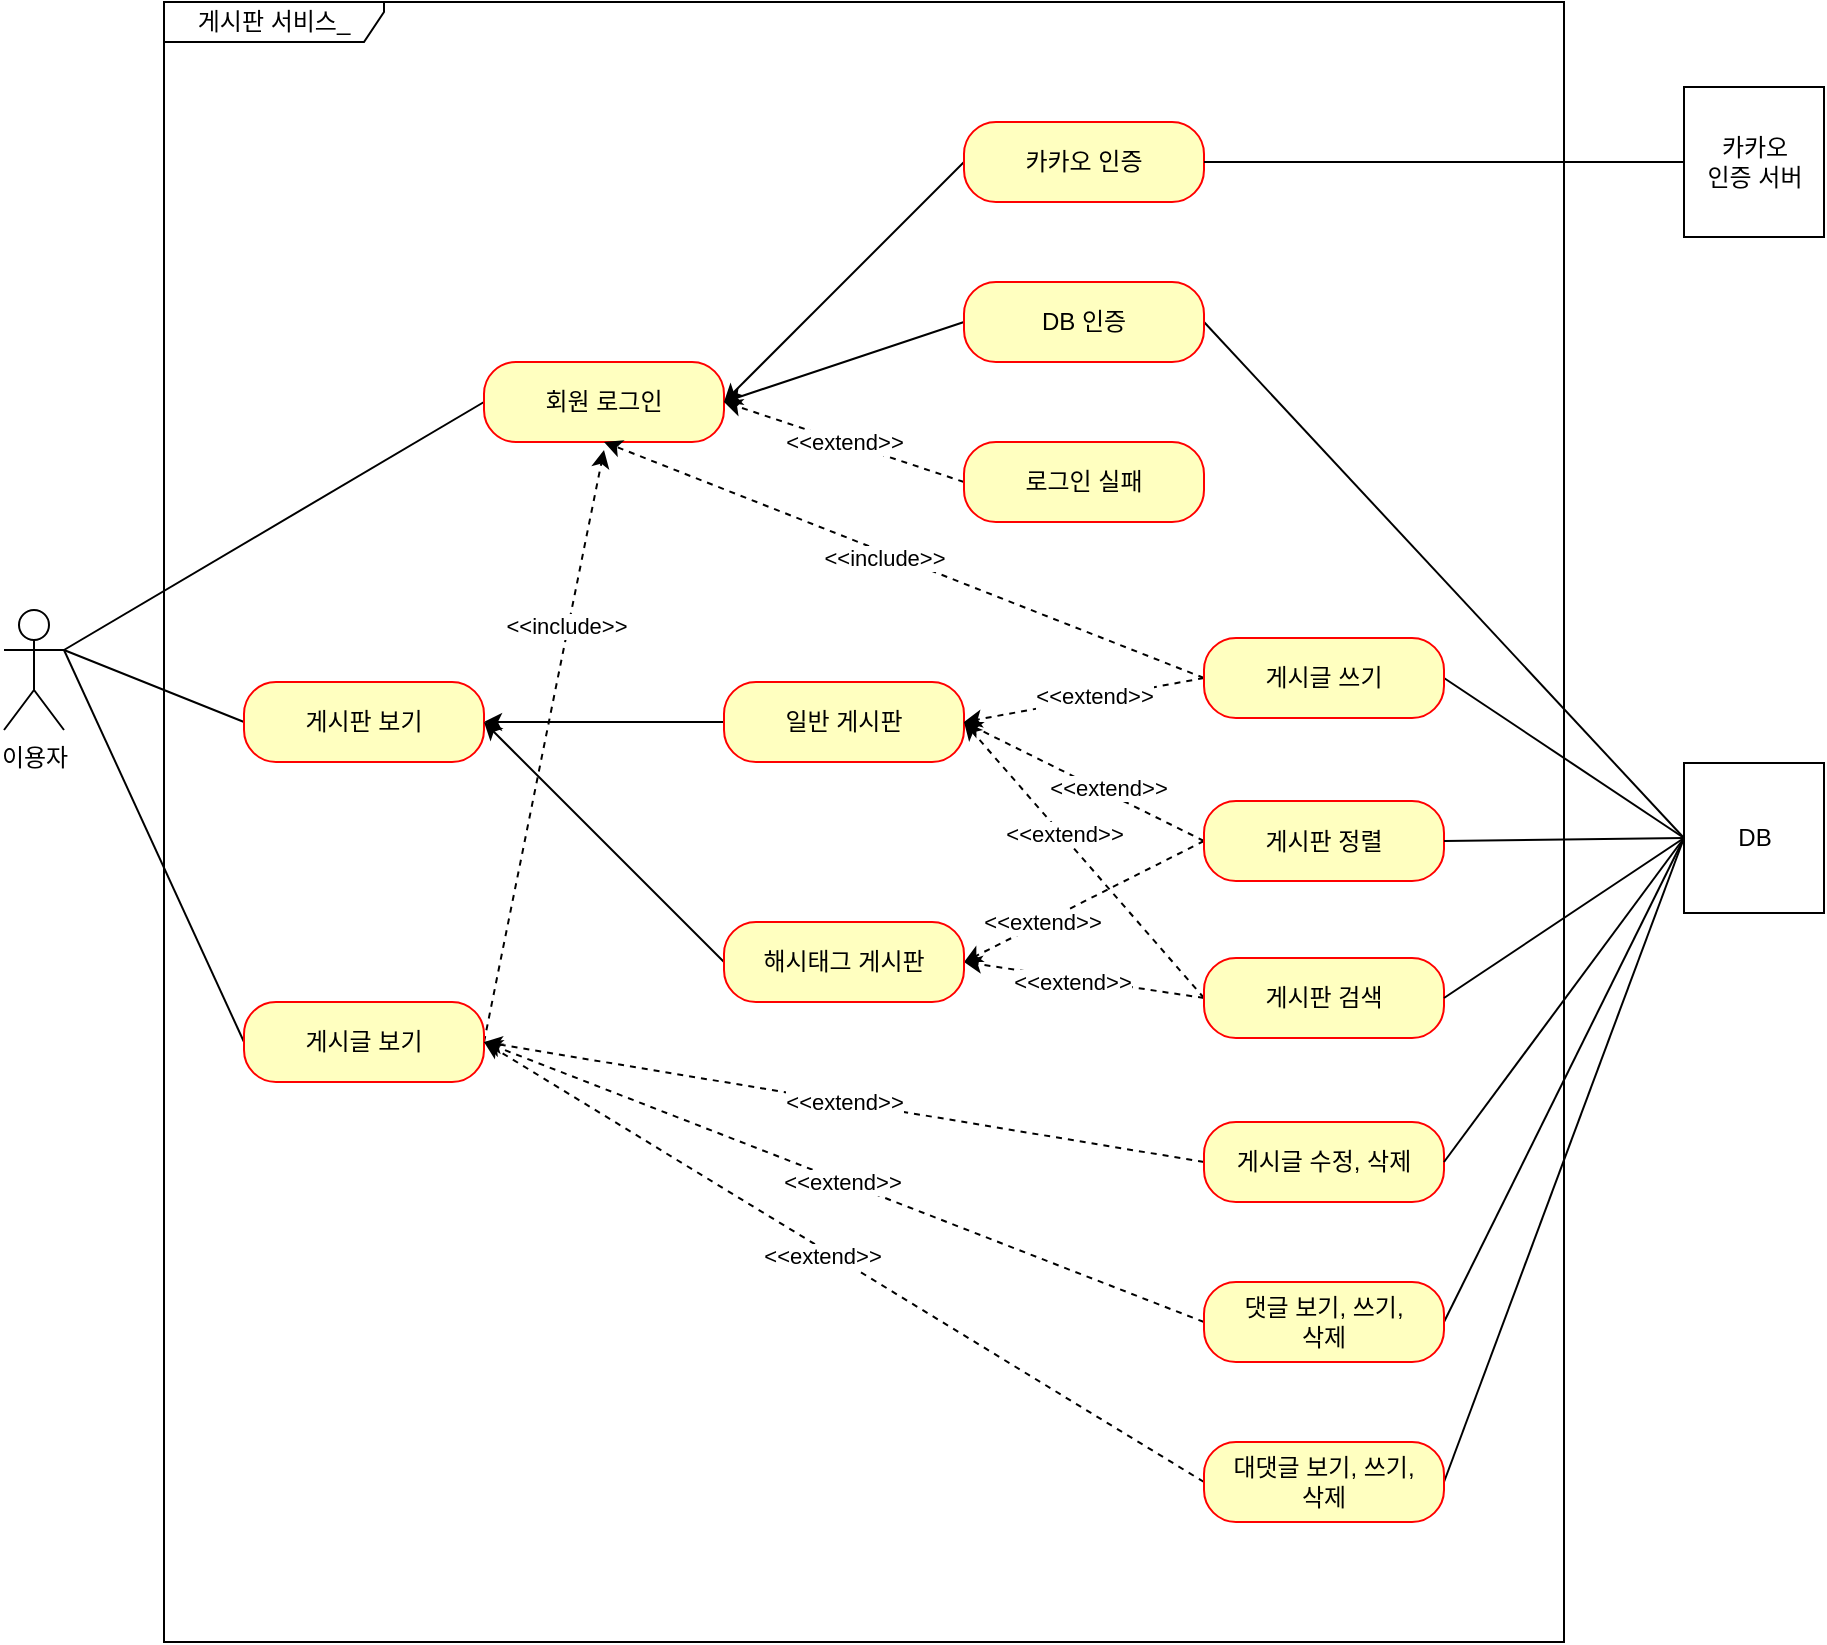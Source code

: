 <mxfile version="24.4.4" type="github">
  <diagram name="Page-1" id="DStpKzFTtnT2_nLyxCj8">
    <mxGraphModel dx="792" dy="1097" grid="1" gridSize="10" guides="1" tooltips="1" connect="1" arrows="1" fold="1" page="1" pageScale="1" pageWidth="827" pageHeight="1169" math="0" shadow="0">
      <root>
        <mxCell id="0" />
        <mxCell id="1" parent="0" />
        <mxCell id="VxKZXq_qvympEH5Nvm_0-2" value="이용자" style="shape=umlActor;verticalLabelPosition=bottom;verticalAlign=top;html=1;" vertex="1" parent="1">
          <mxGeometry x="40" y="404" width="30" height="60" as="geometry" />
        </mxCell>
        <mxCell id="VxKZXq_qvympEH5Nvm_0-3" value="게시판 서비스_" style="shape=umlFrame;whiteSpace=wrap;html=1;width=110;height=20;" vertex="1" parent="1">
          <mxGeometry x="120" y="100" width="700" height="820" as="geometry" />
        </mxCell>
        <mxCell id="VxKZXq_qvympEH5Nvm_0-4" style="rounded=0;orthogonalLoop=1;jettySize=auto;html=1;exitX=0;exitY=0.5;exitDx=0;exitDy=0;entryX=1;entryY=0.5;entryDx=0;entryDy=0;" edge="1" parent="1" source="VxKZXq_qvympEH5Nvm_0-5" target="VxKZXq_qvympEH5Nvm_0-7">
          <mxGeometry relative="1" as="geometry" />
        </mxCell>
        <mxCell id="VxKZXq_qvympEH5Nvm_0-5" value="일반 게시판" style="rounded=1;whiteSpace=wrap;html=1;arcSize=40;fontColor=#000000;fillColor=#ffffc0;strokeColor=#ff0000;" vertex="1" parent="1">
          <mxGeometry x="400" y="440" width="120" height="40" as="geometry" />
        </mxCell>
        <mxCell id="VxKZXq_qvympEH5Nvm_0-6" style="edgeStyle=none;rounded=0;orthogonalLoop=1;jettySize=auto;html=1;exitX=0;exitY=0.5;exitDx=0;exitDy=0;entryX=1;entryY=0.333;entryDx=0;entryDy=0;entryPerimeter=0;endArrow=none;endFill=0;" edge="1" parent="1" source="VxKZXq_qvympEH5Nvm_0-7" target="VxKZXq_qvympEH5Nvm_0-2">
          <mxGeometry relative="1" as="geometry" />
        </mxCell>
        <mxCell id="VxKZXq_qvympEH5Nvm_0-7" value="게시판 보기" style="rounded=1;whiteSpace=wrap;html=1;arcSize=40;fontColor=#000000;fillColor=#ffffc0;strokeColor=#ff0000;" vertex="1" parent="1">
          <mxGeometry x="160" y="440" width="120" height="40" as="geometry" />
        </mxCell>
        <mxCell id="VxKZXq_qvympEH5Nvm_0-8" style="edgeStyle=none;rounded=0;orthogonalLoop=1;jettySize=auto;html=1;exitX=0;exitY=0.5;exitDx=0;exitDy=0;endArrow=none;endFill=0;" edge="1" parent="1" source="VxKZXq_qvympEH5Nvm_0-11">
          <mxGeometry relative="1" as="geometry">
            <mxPoint x="70" y="424" as="targetPoint" />
          </mxGeometry>
        </mxCell>
        <mxCell id="VxKZXq_qvympEH5Nvm_0-9" style="edgeStyle=none;rounded=0;orthogonalLoop=1;jettySize=auto;html=1;exitX=1;exitY=0.5;exitDx=0;exitDy=0;dashed=1;endArrow=classic;endFill=1;" edge="1" parent="1" source="VxKZXq_qvympEH5Nvm_0-11">
          <mxGeometry relative="1" as="geometry">
            <mxPoint x="340" y="324" as="targetPoint" />
          </mxGeometry>
        </mxCell>
        <mxCell id="VxKZXq_qvympEH5Nvm_0-10" value="&amp;lt;&amp;lt;include&amp;gt;&amp;gt;" style="edgeLabel;html=1;align=center;verticalAlign=middle;resizable=0;points=[];" vertex="1" connectable="0" parent="VxKZXq_qvympEH5Nvm_0-9">
          <mxGeometry x="0.406" y="2" relative="1" as="geometry">
            <mxPoint as="offset" />
          </mxGeometry>
        </mxCell>
        <mxCell id="VxKZXq_qvympEH5Nvm_0-11" value="게시글 보기" style="rounded=1;whiteSpace=wrap;html=1;arcSize=40;fontColor=#000000;fillColor=#ffffc0;strokeColor=#ff0000;" vertex="1" parent="1">
          <mxGeometry x="160" y="600" width="120" height="40" as="geometry" />
        </mxCell>
        <mxCell id="VxKZXq_qvympEH5Nvm_0-12" style="edgeStyle=none;rounded=0;orthogonalLoop=1;jettySize=auto;html=1;exitX=0;exitY=0.5;exitDx=0;exitDy=0;endArrow=none;endFill=0;" edge="1" parent="1" source="VxKZXq_qvympEH5Nvm_0-13">
          <mxGeometry relative="1" as="geometry">
            <mxPoint x="70" y="424" as="targetPoint" />
          </mxGeometry>
        </mxCell>
        <mxCell id="VxKZXq_qvympEH5Nvm_0-13" value="회원 로그인" style="rounded=1;whiteSpace=wrap;html=1;arcSize=40;fontColor=#000000;fillColor=#ffffc0;strokeColor=#ff0000;" vertex="1" parent="1">
          <mxGeometry x="280" y="280" width="120" height="40" as="geometry" />
        </mxCell>
        <mxCell id="VxKZXq_qvympEH5Nvm_0-14" style="edgeStyle=none;rounded=0;orthogonalLoop=1;jettySize=auto;html=1;exitX=1;exitY=0.5;exitDx=0;exitDy=0;entryX=0;entryY=0.5;entryDx=0;entryDy=0;endArrow=none;endFill=0;" edge="1" parent="1" source="VxKZXq_qvympEH5Nvm_0-16" target="VxKZXq_qvympEH5Nvm_0-39">
          <mxGeometry relative="1" as="geometry" />
        </mxCell>
        <mxCell id="VxKZXq_qvympEH5Nvm_0-15" style="edgeStyle=none;rounded=0;orthogonalLoop=1;jettySize=auto;html=1;exitX=0;exitY=0.5;exitDx=0;exitDy=0;entryX=1;entryY=0.5;entryDx=0;entryDy=0;endArrow=classic;endFill=1;" edge="1" parent="1" source="VxKZXq_qvympEH5Nvm_0-16" target="VxKZXq_qvympEH5Nvm_0-13">
          <mxGeometry relative="1" as="geometry" />
        </mxCell>
        <mxCell id="VxKZXq_qvympEH5Nvm_0-16" value="DB 인증" style="rounded=1;whiteSpace=wrap;html=1;arcSize=40;fontColor=#000000;fillColor=#ffffc0;strokeColor=#ff0000;" vertex="1" parent="1">
          <mxGeometry x="520" y="240" width="120" height="40" as="geometry" />
        </mxCell>
        <mxCell id="VxKZXq_qvympEH5Nvm_0-17" value="&amp;lt;&amp;lt;extend&amp;gt;&amp;gt;" style="edgeStyle=none;rounded=0;orthogonalLoop=1;jettySize=auto;html=1;exitX=0;exitY=0.5;exitDx=0;exitDy=0;entryX=1;entryY=0.5;entryDx=0;entryDy=0;endArrow=classic;endFill=1;dashed=1;" edge="1" parent="1" source="VxKZXq_qvympEH5Nvm_0-18" target="VxKZXq_qvympEH5Nvm_0-13">
          <mxGeometry relative="1" as="geometry" />
        </mxCell>
        <mxCell id="VxKZXq_qvympEH5Nvm_0-18" value="로그인 실패" style="rounded=1;whiteSpace=wrap;html=1;arcSize=40;fontColor=#000000;fillColor=#ffffc0;strokeColor=#ff0000;" vertex="1" parent="1">
          <mxGeometry x="520" y="320" width="120" height="40" as="geometry" />
        </mxCell>
        <mxCell id="VxKZXq_qvympEH5Nvm_0-19" style="edgeStyle=none;rounded=0;orthogonalLoop=1;jettySize=auto;html=1;exitX=0;exitY=0.5;exitDx=0;exitDy=0;entryX=1;entryY=0.5;entryDx=0;entryDy=0;dashed=1;endArrow=classic;endFill=1;" edge="1" parent="1" source="VxKZXq_qvympEH5Nvm_0-23" target="VxKZXq_qvympEH5Nvm_0-5">
          <mxGeometry relative="1" as="geometry" />
        </mxCell>
        <mxCell id="VxKZXq_qvympEH5Nvm_0-20" value="&amp;lt;&amp;lt;extend&amp;gt;&amp;gt;" style="edgeLabel;html=1;align=center;verticalAlign=middle;resizable=0;points=[];" vertex="1" connectable="0" parent="VxKZXq_qvympEH5Nvm_0-19">
          <mxGeometry x="-0.179" y="-3" relative="1" as="geometry">
            <mxPoint as="offset" />
          </mxGeometry>
        </mxCell>
        <mxCell id="VxKZXq_qvympEH5Nvm_0-21" style="edgeStyle=none;rounded=0;orthogonalLoop=1;jettySize=auto;html=1;exitX=0;exitY=0.5;exitDx=0;exitDy=0;entryX=1;entryY=0.5;entryDx=0;entryDy=0;dashed=1;" edge="1" parent="1" source="VxKZXq_qvympEH5Nvm_0-23" target="VxKZXq_qvympEH5Nvm_0-41">
          <mxGeometry relative="1" as="geometry" />
        </mxCell>
        <mxCell id="VxKZXq_qvympEH5Nvm_0-22" value="&amp;lt;&amp;lt;extend&amp;gt;&amp;gt;" style="edgeLabel;html=1;align=center;verticalAlign=middle;resizable=0;points=[];" vertex="1" connectable="0" parent="VxKZXq_qvympEH5Nvm_0-21">
          <mxGeometry x="0.331" relative="1" as="geometry">
            <mxPoint x="-1" as="offset" />
          </mxGeometry>
        </mxCell>
        <mxCell id="VxKZXq_qvympEH5Nvm_0-23" value="게시판 정렬" style="rounded=1;whiteSpace=wrap;html=1;arcSize=40;fontColor=#000000;fillColor=#ffffc0;strokeColor=#ff0000;" vertex="1" parent="1">
          <mxGeometry x="640" y="499.5" width="120" height="40" as="geometry" />
        </mxCell>
        <mxCell id="VxKZXq_qvympEH5Nvm_0-24" style="edgeStyle=none;rounded=0;orthogonalLoop=1;jettySize=auto;html=1;exitX=0;exitY=0.5;exitDx=0;exitDy=0;dashed=1;endArrow=classic;endFill=1;entryX=1;entryY=0.5;entryDx=0;entryDy=0;" edge="1" parent="1" source="VxKZXq_qvympEH5Nvm_0-28" target="VxKZXq_qvympEH5Nvm_0-5">
          <mxGeometry relative="1" as="geometry">
            <mxPoint x="280" y="524.0" as="targetPoint" />
          </mxGeometry>
        </mxCell>
        <mxCell id="VxKZXq_qvympEH5Nvm_0-25" value="&amp;lt;&amp;lt;extend&amp;gt;&amp;gt;" style="edgeLabel;html=1;align=center;verticalAlign=middle;resizable=0;points=[];" vertex="1" connectable="0" parent="VxKZXq_qvympEH5Nvm_0-24">
          <mxGeometry x="0.183" y="-1" relative="1" as="geometry">
            <mxPoint as="offset" />
          </mxGeometry>
        </mxCell>
        <mxCell id="VxKZXq_qvympEH5Nvm_0-26" style="edgeStyle=none;rounded=0;orthogonalLoop=1;jettySize=auto;html=1;exitX=0;exitY=0.5;exitDx=0;exitDy=0;entryX=1;entryY=0.5;entryDx=0;entryDy=0;dashed=1;" edge="1" parent="1" source="VxKZXq_qvympEH5Nvm_0-28" target="VxKZXq_qvympEH5Nvm_0-41">
          <mxGeometry relative="1" as="geometry" />
        </mxCell>
        <mxCell id="VxKZXq_qvympEH5Nvm_0-27" value="&amp;lt;&amp;lt;extend&amp;gt;&amp;gt;" style="edgeLabel;html=1;align=center;verticalAlign=middle;resizable=0;points=[];" vertex="1" connectable="0" parent="VxKZXq_qvympEH5Nvm_0-26">
          <mxGeometry x="0.113" y="2" relative="1" as="geometry">
            <mxPoint x="1" as="offset" />
          </mxGeometry>
        </mxCell>
        <mxCell id="VxKZXq_qvympEH5Nvm_0-28" value="게시판 검색" style="rounded=1;whiteSpace=wrap;html=1;arcSize=40;fontColor=#000000;fillColor=#ffffc0;strokeColor=#ff0000;" vertex="1" parent="1">
          <mxGeometry x="640" y="578" width="120" height="40" as="geometry" />
        </mxCell>
        <mxCell id="VxKZXq_qvympEH5Nvm_0-29" value="&amp;lt;&amp;lt;extend&amp;gt;&amp;gt;" style="edgeStyle=none;rounded=0;orthogonalLoop=1;jettySize=auto;html=1;exitX=0;exitY=0.5;exitDx=0;exitDy=0;entryX=1;entryY=0.5;entryDx=0;entryDy=0;dashed=1;endArrow=classic;endFill=1;" edge="1" parent="1" source="VxKZXq_qvympEH5Nvm_0-30" target="VxKZXq_qvympEH5Nvm_0-11">
          <mxGeometry relative="1" as="geometry" />
        </mxCell>
        <mxCell id="VxKZXq_qvympEH5Nvm_0-30" value="게시글 수정, 삭제" style="rounded=1;whiteSpace=wrap;html=1;arcSize=40;fontColor=#000000;fillColor=#ffffc0;strokeColor=#ff0000;" vertex="1" parent="1">
          <mxGeometry x="640" y="660" width="120" height="40" as="geometry" />
        </mxCell>
        <mxCell id="VxKZXq_qvympEH5Nvm_0-31" style="edgeStyle=none;rounded=0;orthogonalLoop=1;jettySize=auto;html=1;exitX=0;exitY=0.5;exitDx=0;exitDy=0;dashed=1;endArrow=classic;endFill=1;entryX=1;entryY=0.5;entryDx=0;entryDy=0;" edge="1" parent="1" source="VxKZXq_qvympEH5Nvm_0-34" target="VxKZXq_qvympEH5Nvm_0-11">
          <mxGeometry relative="1" as="geometry">
            <mxPoint x="280" y="624" as="targetPoint" />
          </mxGeometry>
        </mxCell>
        <mxCell id="VxKZXq_qvympEH5Nvm_0-32" value="&amp;lt;&amp;lt;extend&amp;gt;&amp;gt;" style="edgeLabel;html=1;align=center;verticalAlign=middle;resizable=0;points=[];" vertex="1" connectable="0" parent="VxKZXq_qvympEH5Nvm_0-31">
          <mxGeometry x="0.006" relative="1" as="geometry">
            <mxPoint as="offset" />
          </mxGeometry>
        </mxCell>
        <mxCell id="VxKZXq_qvympEH5Nvm_0-33" style="edgeStyle=none;rounded=0;orthogonalLoop=1;jettySize=auto;html=1;exitX=1;exitY=0.5;exitDx=0;exitDy=0;endArrow=none;endFill=0;entryX=0;entryY=0.5;entryDx=0;entryDy=0;" edge="1" parent="1" source="VxKZXq_qvympEH5Nvm_0-34" target="VxKZXq_qvympEH5Nvm_0-39">
          <mxGeometry relative="1" as="geometry">
            <mxPoint x="730.0" y="414.0" as="targetPoint" />
          </mxGeometry>
        </mxCell>
        <mxCell id="VxKZXq_qvympEH5Nvm_0-34" value="댓글 보기, 쓰기,&lt;br&gt;삭제" style="rounded=1;whiteSpace=wrap;html=1;arcSize=40;fontColor=#000000;fillColor=#ffffc0;strokeColor=#ff0000;" vertex="1" parent="1">
          <mxGeometry x="640" y="740" width="120" height="40" as="geometry" />
        </mxCell>
        <mxCell id="VxKZXq_qvympEH5Nvm_0-35" style="edgeStyle=none;rounded=0;orthogonalLoop=1;jettySize=auto;html=1;exitX=0;exitY=0.5;exitDx=0;exitDy=0;entryX=1;entryY=0.5;entryDx=0;entryDy=0;endArrow=none;endFill=0;" edge="1" parent="1" source="VxKZXq_qvympEH5Nvm_0-39" target="VxKZXq_qvympEH5Nvm_0-30">
          <mxGeometry relative="1" as="geometry" />
        </mxCell>
        <mxCell id="VxKZXq_qvympEH5Nvm_0-36" style="edgeStyle=none;rounded=0;orthogonalLoop=1;jettySize=auto;html=1;exitX=0;exitY=0.5;exitDx=0;exitDy=0;entryX=1;entryY=0.5;entryDx=0;entryDy=0;endArrow=none;endFill=0;" edge="1" parent="1" source="VxKZXq_qvympEH5Nvm_0-39" target="VxKZXq_qvympEH5Nvm_0-28">
          <mxGeometry relative="1" as="geometry" />
        </mxCell>
        <mxCell id="VxKZXq_qvympEH5Nvm_0-37" style="edgeStyle=none;rounded=0;orthogonalLoop=1;jettySize=auto;html=1;exitX=0;exitY=0.5;exitDx=0;exitDy=0;entryX=1;entryY=0.5;entryDx=0;entryDy=0;endArrow=none;endFill=0;" edge="1" parent="1" source="VxKZXq_qvympEH5Nvm_0-39" target="VxKZXq_qvympEH5Nvm_0-23">
          <mxGeometry relative="1" as="geometry" />
        </mxCell>
        <mxCell id="VxKZXq_qvympEH5Nvm_0-38" style="edgeStyle=none;rounded=0;orthogonalLoop=1;jettySize=auto;html=1;exitX=0;exitY=0.5;exitDx=0;exitDy=0;entryX=1;entryY=0.5;entryDx=0;entryDy=0;endArrow=none;endFill=0;" edge="1" parent="1" source="VxKZXq_qvympEH5Nvm_0-39" target="VxKZXq_qvympEH5Nvm_0-47">
          <mxGeometry relative="1" as="geometry" />
        </mxCell>
        <mxCell id="VxKZXq_qvympEH5Nvm_0-39" value="DB" style="html=1;dropTarget=0;" vertex="1" parent="1">
          <mxGeometry x="880" y="480.5" width="70" height="75" as="geometry" />
        </mxCell>
        <mxCell id="VxKZXq_qvympEH5Nvm_0-40" style="orthogonalLoop=1;jettySize=auto;html=1;exitX=0;exitY=0.5;exitDx=0;exitDy=0;entryX=1;entryY=0.5;entryDx=0;entryDy=0;rounded=0;" edge="1" parent="1" source="VxKZXq_qvympEH5Nvm_0-41" target="VxKZXq_qvympEH5Nvm_0-7">
          <mxGeometry relative="1" as="geometry" />
        </mxCell>
        <mxCell id="VxKZXq_qvympEH5Nvm_0-41" value="해시태그 게시판" style="rounded=1;whiteSpace=wrap;html=1;arcSize=40;fontColor=#000000;fillColor=#ffffc0;strokeColor=#ff0000;" vertex="1" parent="1">
          <mxGeometry x="400" y="560" width="120" height="40" as="geometry" />
        </mxCell>
        <mxCell id="VxKZXq_qvympEH5Nvm_0-42" style="edgeStyle=none;rounded=0;orthogonalLoop=1;jettySize=auto;html=1;exitX=0;exitY=0.5;exitDx=0;exitDy=0;" edge="1" parent="1" source="VxKZXq_qvympEH5Nvm_0-28" target="VxKZXq_qvympEH5Nvm_0-28">
          <mxGeometry relative="1" as="geometry" />
        </mxCell>
        <mxCell id="VxKZXq_qvympEH5Nvm_0-43" style="edgeStyle=none;rounded=0;orthogonalLoop=1;jettySize=auto;html=1;exitX=0;exitY=0.5;exitDx=0;exitDy=0;entryX=1;entryY=0.5;entryDx=0;entryDy=0;dashed=1;" edge="1" parent="1" source="VxKZXq_qvympEH5Nvm_0-47" target="VxKZXq_qvympEH5Nvm_0-5">
          <mxGeometry relative="1" as="geometry" />
        </mxCell>
        <mxCell id="VxKZXq_qvympEH5Nvm_0-44" value="&amp;lt;&amp;lt;extend&amp;gt;&amp;gt;" style="edgeLabel;html=1;align=center;verticalAlign=middle;resizable=0;points=[];" vertex="1" connectable="0" parent="VxKZXq_qvympEH5Nvm_0-43">
          <mxGeometry x="-0.085" y="-1" relative="1" as="geometry">
            <mxPoint as="offset" />
          </mxGeometry>
        </mxCell>
        <mxCell id="VxKZXq_qvympEH5Nvm_0-45" style="edgeStyle=none;rounded=0;orthogonalLoop=1;jettySize=auto;html=1;exitX=0;exitY=0.5;exitDx=0;exitDy=0;entryX=0.5;entryY=1;entryDx=0;entryDy=0;endArrow=classic;endFill=1;dashed=1;" edge="1" parent="1" source="VxKZXq_qvympEH5Nvm_0-47" target="VxKZXq_qvympEH5Nvm_0-13">
          <mxGeometry relative="1" as="geometry" />
        </mxCell>
        <mxCell id="VxKZXq_qvympEH5Nvm_0-46" value="&amp;lt;&amp;lt;include&amp;gt;&amp;gt;" style="edgeLabel;html=1;align=center;verticalAlign=middle;resizable=0;points=[];" vertex="1" connectable="0" parent="VxKZXq_qvympEH5Nvm_0-45">
          <mxGeometry x="0.061" y="2" relative="1" as="geometry">
            <mxPoint as="offset" />
          </mxGeometry>
        </mxCell>
        <mxCell id="VxKZXq_qvympEH5Nvm_0-47" value="게시글 쓰기" style="rounded=1;whiteSpace=wrap;html=1;arcSize=40;fontColor=#000000;fillColor=#ffffc0;strokeColor=#ff0000;" vertex="1" parent="1">
          <mxGeometry x="640" y="418" width="120" height="40" as="geometry" />
        </mxCell>
        <mxCell id="VxKZXq_qvympEH5Nvm_0-48" style="edgeStyle=none;rounded=0;orthogonalLoop=1;jettySize=auto;html=1;exitX=0;exitY=0.5;exitDx=0;exitDy=0;entryX=1;entryY=0.5;entryDx=0;entryDy=0;endArrow=classic;endFill=1;dashed=1;" edge="1" parent="1" source="VxKZXq_qvympEH5Nvm_0-51" target="VxKZXq_qvympEH5Nvm_0-11">
          <mxGeometry relative="1" as="geometry" />
        </mxCell>
        <mxCell id="VxKZXq_qvympEH5Nvm_0-49" value="&amp;lt;&amp;lt;extend&amp;gt;&amp;gt;" style="edgeLabel;html=1;align=center;verticalAlign=middle;resizable=0;points=[];" vertex="1" connectable="0" parent="VxKZXq_qvympEH5Nvm_0-48">
          <mxGeometry x="0.052" y="3" relative="1" as="geometry">
            <mxPoint as="offset" />
          </mxGeometry>
        </mxCell>
        <mxCell id="VxKZXq_qvympEH5Nvm_0-50" style="edgeStyle=none;rounded=0;orthogonalLoop=1;jettySize=auto;html=1;exitX=1;exitY=0.5;exitDx=0;exitDy=0;entryX=0;entryY=0.5;entryDx=0;entryDy=0;endArrow=none;endFill=0;" edge="1" parent="1" source="VxKZXq_qvympEH5Nvm_0-51" target="VxKZXq_qvympEH5Nvm_0-39">
          <mxGeometry relative="1" as="geometry" />
        </mxCell>
        <mxCell id="VxKZXq_qvympEH5Nvm_0-51" value="대댓글 보기, 쓰기,&lt;br&gt;삭제" style="rounded=1;whiteSpace=wrap;html=1;arcSize=40;fontColor=#000000;fillColor=#ffffc0;strokeColor=#ff0000;" vertex="1" parent="1">
          <mxGeometry x="640" y="820" width="120" height="40" as="geometry" />
        </mxCell>
        <mxCell id="VxKZXq_qvympEH5Nvm_0-52" style="rounded=0;orthogonalLoop=1;jettySize=auto;html=1;exitX=0;exitY=0.5;exitDx=0;exitDy=0;entryX=1;entryY=0.5;entryDx=0;entryDy=0;endArrow=classic;endFill=1;" edge="1" parent="1" source="VxKZXq_qvympEH5Nvm_0-53" target="VxKZXq_qvympEH5Nvm_0-13">
          <mxGeometry relative="1" as="geometry" />
        </mxCell>
        <mxCell id="VxKZXq_qvympEH5Nvm_0-53" value="카카오 인증" style="rounded=1;whiteSpace=wrap;html=1;arcSize=40;fontColor=#000000;fillColor=#ffffc0;strokeColor=#ff0000;" vertex="1" parent="1">
          <mxGeometry x="520" y="160" width="120" height="40" as="geometry" />
        </mxCell>
        <mxCell id="VxKZXq_qvympEH5Nvm_0-54" style="edgeStyle=orthogonalEdgeStyle;rounded=0;orthogonalLoop=1;jettySize=auto;html=1;exitX=0;exitY=0.5;exitDx=0;exitDy=0;entryX=1;entryY=0.5;entryDx=0;entryDy=0;endArrow=none;endFill=0;" edge="1" parent="1" source="VxKZXq_qvympEH5Nvm_0-55" target="VxKZXq_qvympEH5Nvm_0-53">
          <mxGeometry relative="1" as="geometry" />
        </mxCell>
        <mxCell id="VxKZXq_qvympEH5Nvm_0-55" value="카카오&lt;br&gt;인증 서버" style="html=1;dropTarget=0;" vertex="1" parent="1">
          <mxGeometry x="880" y="142.5" width="70" height="75" as="geometry" />
        </mxCell>
      </root>
    </mxGraphModel>
  </diagram>
</mxfile>
